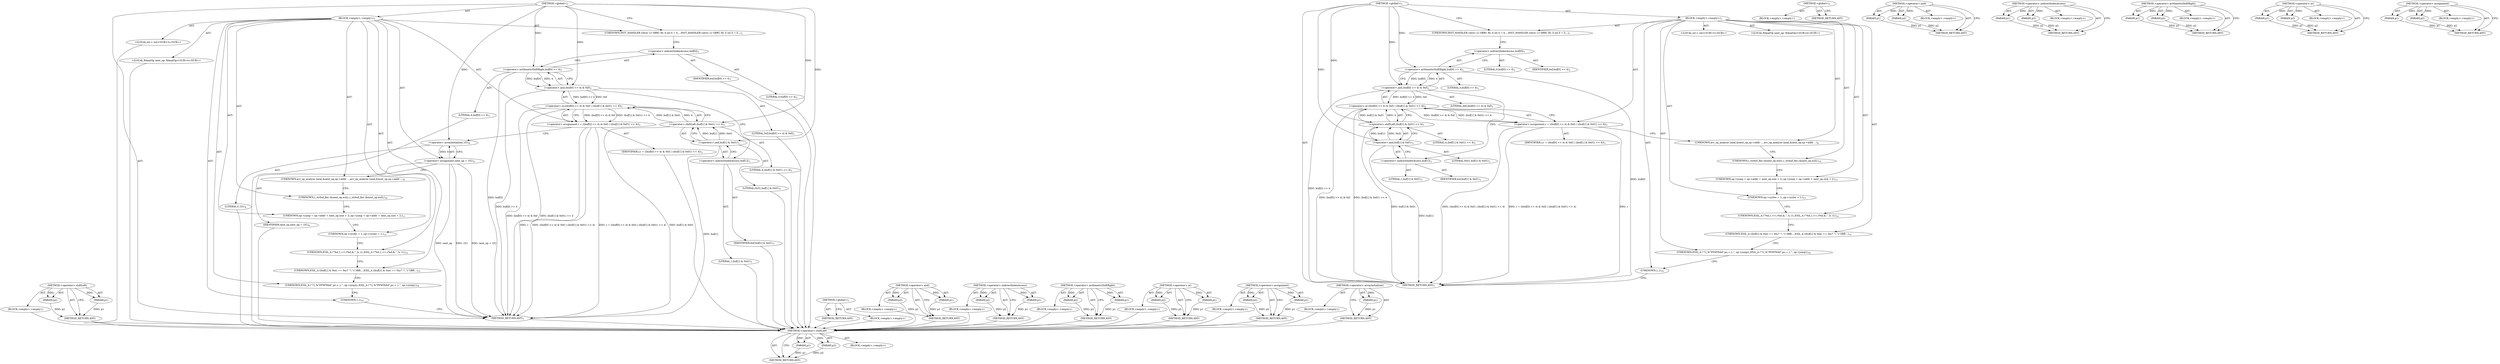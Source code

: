 digraph "&lt;operator&gt;.arrayInitializer" {
vulnerable_76 [label=<(METHOD,&lt;operator&gt;.shiftLeft)>];
vulnerable_77 [label=<(PARAM,p1)>];
vulnerable_78 [label=<(PARAM,p2)>];
vulnerable_79 [label=<(BLOCK,&lt;empty&gt;,&lt;empty&gt;)>];
vulnerable_80 [label=<(METHOD_RETURN,ANY)>];
vulnerable_6 [label=<(METHOD,&lt;global&gt;)<SUB>1</SUB>>];
vulnerable_7 [label=<(BLOCK,&lt;empty&gt;,&lt;empty&gt;)<SUB>1</SUB>>];
vulnerable_8 [label=<(UNKNOWN,INST_HANDLER (sbrx) {	// SBRC Rr, b
 	int b = b...,INST_HANDLER (sbrx) {	// SBRC Rr, b
 	int b = b...)<SUB>1</SUB>>];
vulnerable_9 [label="<(LOCAL,int r: int)<SUB>3</SUB>>"];
vulnerable_10 [label=<(&lt;operator&gt;.assignment,r = ((buf[0] &gt;&gt; 4) &amp; 0xf) | ((buf[1] &amp; 0x01) &lt;&lt; 4))<SUB>3</SUB>>];
vulnerable_11 [label=<(IDENTIFIER,r,r = ((buf[0] &gt;&gt; 4) &amp; 0xf) | ((buf[1] &amp; 0x01) &lt;&lt; 4))<SUB>3</SUB>>];
vulnerable_12 [label=<(&lt;operator&gt;.or,((buf[0] &gt;&gt; 4) &amp; 0xf) | ((buf[1] &amp; 0x01) &lt;&lt; 4))<SUB>3</SUB>>];
vulnerable_13 [label=<(&lt;operator&gt;.and,(buf[0] &gt;&gt; 4) &amp; 0xf)<SUB>3</SUB>>];
vulnerable_14 [label=<(&lt;operator&gt;.arithmeticShiftRight,buf[0] &gt;&gt; 4)<SUB>3</SUB>>];
vulnerable_15 [label=<(&lt;operator&gt;.indirectIndexAccess,buf[0])<SUB>3</SUB>>];
vulnerable_16 [label=<(IDENTIFIER,buf,buf[0] &gt;&gt; 4)<SUB>3</SUB>>];
vulnerable_17 [label=<(LITERAL,0,buf[0] &gt;&gt; 4)<SUB>3</SUB>>];
vulnerable_18 [label=<(LITERAL,4,buf[0] &gt;&gt; 4)<SUB>3</SUB>>];
vulnerable_19 [label=<(LITERAL,0xf,(buf[0] &gt;&gt; 4) &amp; 0xf)<SUB>3</SUB>>];
vulnerable_20 [label=<(&lt;operator&gt;.shiftLeft,(buf[1] &amp; 0x01) &lt;&lt; 4)<SUB>3</SUB>>];
vulnerable_21 [label=<(&lt;operator&gt;.and,buf[1] &amp; 0x01)<SUB>3</SUB>>];
vulnerable_22 [label=<(&lt;operator&gt;.indirectIndexAccess,buf[1])<SUB>3</SUB>>];
vulnerable_23 [label=<(IDENTIFIER,buf,buf[1] &amp; 0x01)<SUB>3</SUB>>];
vulnerable_24 [label=<(LITERAL,1,buf[1] &amp; 0x01)<SUB>3</SUB>>];
vulnerable_25 [label=<(LITERAL,0x01,buf[1] &amp; 0x01)<SUB>3</SUB>>];
vulnerable_26 [label=<(LITERAL,4,(buf[1] &amp; 0x01) &lt;&lt; 4)<SUB>3</SUB>>];
vulnerable_27 [label="<(LOCAL,RAnalOp next_op: RAnalOp)<SUB>4</SUB>>"];
vulnerable_28 [label=<(UNKNOWN,avr_op_analyze (anal,
			&amp;next_op,
			op-&gt;addr ...,avr_op_analyze (anal,
			&amp;next_op,
			op-&gt;addr ...)<SUB>6</SUB>>];
vulnerable_29 [label=<(UNKNOWN,r_strbuf_fini (&amp;next_op.esil);,r_strbuf_fini (&amp;next_op.esil);)<SUB>10</SUB>>];
vulnerable_30 [label=<(UNKNOWN,op-&gt;jump = op-&gt;addr + next_op.size + 2;,op-&gt;jump = op-&gt;addr + next_op.size + 2;)<SUB>11</SUB>>];
vulnerable_31 [label=<(UNKNOWN,op-&gt;cycles = 1;,op-&gt;cycles = 1;)<SUB>13</SUB>>];
vulnerable_32 [label=<(UNKNOWN,ESIL_A (&quot;%d,1,&lt;&lt;,r%d,&amp;,&quot;, b, r);,ESIL_A (&quot;%d,1,&lt;&lt;,r%d,&amp;,&quot;, b, r);)<SUB>14</SUB>>];
vulnerable_33 [label=<(UNKNOWN,ESIL_A ((buf[1] &amp; 0xe) == 0xc
			? &quot;!,&quot;		// SBR...,ESIL_A ((buf[1] &amp; 0xe) == 0xc
			? &quot;!,&quot;		// SBR...)<SUB>15</SUB>>];
vulnerable_34 [label=<(UNKNOWN,ESIL_A (&quot;?{,%&quot;PFMT64d&quot;,pc,=,},&quot;, op-&gt;jump);,ESIL_A (&quot;?{,%&quot;PFMT64d&quot;,pc,=,},&quot;, op-&gt;jump);)<SUB>18</SUB>>];
vulnerable_35 [label=<(UNKNOWN,},})<SUB>19</SUB>>];
vulnerable_36 [label=<(METHOD_RETURN,ANY)<SUB>1</SUB>>];
vulnerable_45 [label=<(METHOD,&lt;global&gt;)<SUB>1</SUB>>];
vulnerable_46 [label=<(BLOCK,&lt;empty&gt;,&lt;empty&gt;)>];
vulnerable_47 [label=<(METHOD_RETURN,ANY)>];
vulnerable_61 [label=<(METHOD,&lt;operator&gt;.and)>];
vulnerable_62 [label=<(PARAM,p1)>];
vulnerable_63 [label=<(PARAM,p2)>];
vulnerable_64 [label=<(BLOCK,&lt;empty&gt;,&lt;empty&gt;)>];
vulnerable_65 [label=<(METHOD_RETURN,ANY)>];
vulnerable_71 [label=<(METHOD,&lt;operator&gt;.indirectIndexAccess)>];
vulnerable_72 [label=<(PARAM,p1)>];
vulnerable_73 [label=<(PARAM,p2)>];
vulnerable_74 [label=<(BLOCK,&lt;empty&gt;,&lt;empty&gt;)>];
vulnerable_75 [label=<(METHOD_RETURN,ANY)>];
vulnerable_66 [label=<(METHOD,&lt;operator&gt;.arithmeticShiftRight)>];
vulnerable_67 [label=<(PARAM,p1)>];
vulnerable_68 [label=<(PARAM,p2)>];
vulnerable_69 [label=<(BLOCK,&lt;empty&gt;,&lt;empty&gt;)>];
vulnerable_70 [label=<(METHOD_RETURN,ANY)>];
vulnerable_56 [label=<(METHOD,&lt;operator&gt;.or)>];
vulnerable_57 [label=<(PARAM,p1)>];
vulnerable_58 [label=<(PARAM,p2)>];
vulnerable_59 [label=<(BLOCK,&lt;empty&gt;,&lt;empty&gt;)>];
vulnerable_60 [label=<(METHOD_RETURN,ANY)>];
vulnerable_51 [label=<(METHOD,&lt;operator&gt;.assignment)>];
vulnerable_52 [label=<(PARAM,p1)>];
vulnerable_53 [label=<(PARAM,p2)>];
vulnerable_54 [label=<(BLOCK,&lt;empty&gt;,&lt;empty&gt;)>];
vulnerable_55 [label=<(METHOD_RETURN,ANY)>];
fixed_80 [label=<(METHOD,&lt;operator&gt;.shiftLeft)>];
fixed_81 [label=<(PARAM,p1)>];
fixed_82 [label=<(PARAM,p2)>];
fixed_83 [label=<(BLOCK,&lt;empty&gt;,&lt;empty&gt;)>];
fixed_84 [label=<(METHOD_RETURN,ANY)>];
fixed_6 [label=<(METHOD,&lt;global&gt;)<SUB>1</SUB>>];
fixed_7 [label=<(BLOCK,&lt;empty&gt;,&lt;empty&gt;)<SUB>1</SUB>>];
fixed_8 [label=<(UNKNOWN,INST_HANDLER (sbrx) {	// SBRC Rr, b
 	int b = b...,INST_HANDLER (sbrx) {	// SBRC Rr, b
 	int b = b...)<SUB>1</SUB>>];
fixed_9 [label="<(LOCAL,int r: int)<SUB>3</SUB>>"];
fixed_10 [label=<(&lt;operator&gt;.assignment,r = ((buf[0] &gt;&gt; 4) &amp; 0xf) | ((buf[1] &amp; 0x01) &lt;&lt; 4))<SUB>3</SUB>>];
fixed_11 [label=<(IDENTIFIER,r,r = ((buf[0] &gt;&gt; 4) &amp; 0xf) | ((buf[1] &amp; 0x01) &lt;&lt; 4))<SUB>3</SUB>>];
fixed_12 [label=<(&lt;operator&gt;.or,((buf[0] &gt;&gt; 4) &amp; 0xf) | ((buf[1] &amp; 0x01) &lt;&lt; 4))<SUB>3</SUB>>];
fixed_13 [label=<(&lt;operator&gt;.and,(buf[0] &gt;&gt; 4) &amp; 0xf)<SUB>3</SUB>>];
fixed_14 [label=<(&lt;operator&gt;.arithmeticShiftRight,buf[0] &gt;&gt; 4)<SUB>3</SUB>>];
fixed_15 [label=<(&lt;operator&gt;.indirectIndexAccess,buf[0])<SUB>3</SUB>>];
fixed_16 [label=<(IDENTIFIER,buf,buf[0] &gt;&gt; 4)<SUB>3</SUB>>];
fixed_17 [label=<(LITERAL,0,buf[0] &gt;&gt; 4)<SUB>3</SUB>>];
fixed_18 [label=<(LITERAL,4,buf[0] &gt;&gt; 4)<SUB>3</SUB>>];
fixed_19 [label=<(LITERAL,0xf,(buf[0] &gt;&gt; 4) &amp; 0xf)<SUB>3</SUB>>];
fixed_20 [label=<(&lt;operator&gt;.shiftLeft,(buf[1] &amp; 0x01) &lt;&lt; 4)<SUB>3</SUB>>];
fixed_21 [label=<(&lt;operator&gt;.and,buf[1] &amp; 0x01)<SUB>3</SUB>>];
fixed_22 [label=<(&lt;operator&gt;.indirectIndexAccess,buf[1])<SUB>3</SUB>>];
fixed_23 [label=<(IDENTIFIER,buf,buf[1] &amp; 0x01)<SUB>3</SUB>>];
fixed_24 [label=<(LITERAL,1,buf[1] &amp; 0x01)<SUB>3</SUB>>];
fixed_25 [label=<(LITERAL,0x01,buf[1] &amp; 0x01)<SUB>3</SUB>>];
fixed_26 [label=<(LITERAL,4,(buf[1] &amp; 0x01) &lt;&lt; 4)<SUB>3</SUB>>];
fixed_27 [label="<(LOCAL,RAnalOp next_op: RAnalOp)<SUB>4</SUB>>"];
fixed_28 [label=<(&lt;operator&gt;.assignment,next_op = {0})<SUB>4</SUB>>];
fixed_29 [label=<(IDENTIFIER,next_op,next_op = {0})<SUB>4</SUB>>];
fixed_30 [label=<(&lt;operator&gt;.arrayInitializer,{0})<SUB>4</SUB>>];
fixed_31 [label=<(LITERAL,0,{0})<SUB>4</SUB>>];
fixed_32 [label=<(UNKNOWN,avr_op_analyze (anal,
			&amp;next_op,
			op-&gt;addr ...,avr_op_analyze (anal,
			&amp;next_op,
			op-&gt;addr ...)<SUB>6</SUB>>];
fixed_33 [label=<(UNKNOWN,r_strbuf_fini (&amp;next_op.esil);,r_strbuf_fini (&amp;next_op.esil);)<SUB>10</SUB>>];
fixed_34 [label=<(UNKNOWN,op-&gt;jump = op-&gt;addr + next_op.size + 2;,op-&gt;jump = op-&gt;addr + next_op.size + 2;)<SUB>11</SUB>>];
fixed_35 [label=<(UNKNOWN,op-&gt;cycles = 1;,op-&gt;cycles = 1;)<SUB>13</SUB>>];
fixed_36 [label=<(UNKNOWN,ESIL_A (&quot;%d,1,&lt;&lt;,r%d,&amp;,&quot;, b, r);,ESIL_A (&quot;%d,1,&lt;&lt;,r%d,&amp;,&quot;, b, r);)<SUB>14</SUB>>];
fixed_37 [label=<(UNKNOWN,ESIL_A ((buf[1] &amp; 0xe) == 0xc
			? &quot;!,&quot;		// SBR...,ESIL_A ((buf[1] &amp; 0xe) == 0xc
			? &quot;!,&quot;		// SBR...)<SUB>15</SUB>>];
fixed_38 [label=<(UNKNOWN,ESIL_A (&quot;?{,%&quot;PFMT64d&quot;,pc,=,},&quot;, op-&gt;jump);,ESIL_A (&quot;?{,%&quot;PFMT64d&quot;,pc,=,},&quot;, op-&gt;jump);)<SUB>18</SUB>>];
fixed_39 [label=<(UNKNOWN,},})<SUB>19</SUB>>];
fixed_40 [label=<(METHOD_RETURN,ANY)<SUB>1</SUB>>];
fixed_49 [label=<(METHOD,&lt;global&gt;)<SUB>1</SUB>>];
fixed_50 [label=<(BLOCK,&lt;empty&gt;,&lt;empty&gt;)>];
fixed_51 [label=<(METHOD_RETURN,ANY)>];
fixed_65 [label=<(METHOD,&lt;operator&gt;.and)>];
fixed_66 [label=<(PARAM,p1)>];
fixed_67 [label=<(PARAM,p2)>];
fixed_68 [label=<(BLOCK,&lt;empty&gt;,&lt;empty&gt;)>];
fixed_69 [label=<(METHOD_RETURN,ANY)>];
fixed_75 [label=<(METHOD,&lt;operator&gt;.indirectIndexAccess)>];
fixed_76 [label=<(PARAM,p1)>];
fixed_77 [label=<(PARAM,p2)>];
fixed_78 [label=<(BLOCK,&lt;empty&gt;,&lt;empty&gt;)>];
fixed_79 [label=<(METHOD_RETURN,ANY)>];
fixed_70 [label=<(METHOD,&lt;operator&gt;.arithmeticShiftRight)>];
fixed_71 [label=<(PARAM,p1)>];
fixed_72 [label=<(PARAM,p2)>];
fixed_73 [label=<(BLOCK,&lt;empty&gt;,&lt;empty&gt;)>];
fixed_74 [label=<(METHOD_RETURN,ANY)>];
fixed_60 [label=<(METHOD,&lt;operator&gt;.or)>];
fixed_61 [label=<(PARAM,p1)>];
fixed_62 [label=<(PARAM,p2)>];
fixed_63 [label=<(BLOCK,&lt;empty&gt;,&lt;empty&gt;)>];
fixed_64 [label=<(METHOD_RETURN,ANY)>];
fixed_55 [label=<(METHOD,&lt;operator&gt;.assignment)>];
fixed_56 [label=<(PARAM,p1)>];
fixed_57 [label=<(PARAM,p2)>];
fixed_58 [label=<(BLOCK,&lt;empty&gt;,&lt;empty&gt;)>];
fixed_59 [label=<(METHOD_RETURN,ANY)>];
fixed_85 [label=<(METHOD,&lt;operator&gt;.arrayInitializer)>];
fixed_86 [label=<(PARAM,p1)>];
fixed_87 [label=<(BLOCK,&lt;empty&gt;,&lt;empty&gt;)>];
fixed_88 [label=<(METHOD_RETURN,ANY)>];
vulnerable_76 -> vulnerable_77  [key=0, label="AST: "];
vulnerable_76 -> vulnerable_77  [key=1, label="DDG: "];
vulnerable_76 -> vulnerable_79  [key=0, label="AST: "];
vulnerable_76 -> vulnerable_78  [key=0, label="AST: "];
vulnerable_76 -> vulnerable_78  [key=1, label="DDG: "];
vulnerable_76 -> vulnerable_80  [key=0, label="AST: "];
vulnerable_76 -> vulnerable_80  [key=1, label="CFG: "];
vulnerable_77 -> vulnerable_80  [key=0, label="DDG: p1"];
vulnerable_78 -> vulnerable_80  [key=0, label="DDG: p2"];
vulnerable_6 -> vulnerable_7  [key=0, label="AST: "];
vulnerable_6 -> vulnerable_36  [key=0, label="AST: "];
vulnerable_6 -> vulnerable_8  [key=0, label="CFG: "];
vulnerable_6 -> vulnerable_13  [key=0, label="DDG: "];
vulnerable_6 -> vulnerable_20  [key=0, label="DDG: "];
vulnerable_6 -> vulnerable_14  [key=0, label="DDG: "];
vulnerable_6 -> vulnerable_21  [key=0, label="DDG: "];
vulnerable_7 -> vulnerable_8  [key=0, label="AST: "];
vulnerable_7 -> vulnerable_9  [key=0, label="AST: "];
vulnerable_7 -> vulnerable_10  [key=0, label="AST: "];
vulnerable_7 -> vulnerable_27  [key=0, label="AST: "];
vulnerable_7 -> vulnerable_28  [key=0, label="AST: "];
vulnerable_7 -> vulnerable_29  [key=0, label="AST: "];
vulnerable_7 -> vulnerable_30  [key=0, label="AST: "];
vulnerable_7 -> vulnerable_31  [key=0, label="AST: "];
vulnerable_7 -> vulnerable_32  [key=0, label="AST: "];
vulnerable_7 -> vulnerable_33  [key=0, label="AST: "];
vulnerable_7 -> vulnerable_34  [key=0, label="AST: "];
vulnerable_7 -> vulnerable_35  [key=0, label="AST: "];
vulnerable_8 -> vulnerable_15  [key=0, label="CFG: "];
vulnerable_10 -> vulnerable_11  [key=0, label="AST: "];
vulnerable_10 -> vulnerable_12  [key=0, label="AST: "];
vulnerable_10 -> vulnerable_28  [key=0, label="CFG: "];
vulnerable_10 -> vulnerable_36  [key=0, label="DDG: r"];
vulnerable_10 -> vulnerable_36  [key=1, label="DDG: ((buf[0] &gt;&gt; 4) &amp; 0xf) | ((buf[1] &amp; 0x01) &lt;&lt; 4)"];
vulnerable_10 -> vulnerable_36  [key=2, label="DDG: r = ((buf[0] &gt;&gt; 4) &amp; 0xf) | ((buf[1] &amp; 0x01) &lt;&lt; 4)"];
vulnerable_12 -> vulnerable_13  [key=0, label="AST: "];
vulnerable_12 -> vulnerable_20  [key=0, label="AST: "];
vulnerable_12 -> vulnerable_10  [key=0, label="CFG: "];
vulnerable_12 -> vulnerable_10  [key=1, label="DDG: (buf[0] &gt;&gt; 4) &amp; 0xf"];
vulnerable_12 -> vulnerable_10  [key=2, label="DDG: (buf[1] &amp; 0x01) &lt;&lt; 4"];
vulnerable_12 -> vulnerable_36  [key=0, label="DDG: (buf[0] &gt;&gt; 4) &amp; 0xf"];
vulnerable_12 -> vulnerable_36  [key=1, label="DDG: (buf[1] &amp; 0x01) &lt;&lt; 4"];
vulnerable_13 -> vulnerable_14  [key=0, label="AST: "];
vulnerable_13 -> vulnerable_19  [key=0, label="AST: "];
vulnerable_13 -> vulnerable_22  [key=0, label="CFG: "];
vulnerable_13 -> vulnerable_36  [key=0, label="DDG: buf[0] &gt;&gt; 4"];
vulnerable_13 -> vulnerable_12  [key=0, label="DDG: buf[0] &gt;&gt; 4"];
vulnerable_13 -> vulnerable_12  [key=1, label="DDG: 0xf"];
vulnerable_14 -> vulnerable_15  [key=0, label="AST: "];
vulnerable_14 -> vulnerable_18  [key=0, label="AST: "];
vulnerable_14 -> vulnerable_13  [key=0, label="CFG: "];
vulnerable_14 -> vulnerable_13  [key=1, label="DDG: buf[0]"];
vulnerable_14 -> vulnerable_13  [key=2, label="DDG: 4"];
vulnerable_14 -> vulnerable_36  [key=0, label="DDG: buf[0]"];
vulnerable_15 -> vulnerable_16  [key=0, label="AST: "];
vulnerable_15 -> vulnerable_17  [key=0, label="AST: "];
vulnerable_15 -> vulnerable_14  [key=0, label="CFG: "];
vulnerable_20 -> vulnerable_21  [key=0, label="AST: "];
vulnerable_20 -> vulnerable_26  [key=0, label="AST: "];
vulnerable_20 -> vulnerable_12  [key=0, label="CFG: "];
vulnerable_20 -> vulnerable_12  [key=1, label="DDG: buf[1] &amp; 0x01"];
vulnerable_20 -> vulnerable_12  [key=2, label="DDG: 4"];
vulnerable_20 -> vulnerable_36  [key=0, label="DDG: buf[1] &amp; 0x01"];
vulnerable_21 -> vulnerable_22  [key=0, label="AST: "];
vulnerable_21 -> vulnerable_25  [key=0, label="AST: "];
vulnerable_21 -> vulnerable_20  [key=0, label="CFG: "];
vulnerable_21 -> vulnerable_20  [key=1, label="DDG: buf[1]"];
vulnerable_21 -> vulnerable_20  [key=2, label="DDG: 0x01"];
vulnerable_21 -> vulnerable_36  [key=0, label="DDG: buf[1]"];
vulnerable_22 -> vulnerable_23  [key=0, label="AST: "];
vulnerable_22 -> vulnerable_24  [key=0, label="AST: "];
vulnerable_22 -> vulnerable_21  [key=0, label="CFG: "];
vulnerable_28 -> vulnerable_29  [key=0, label="CFG: "];
vulnerable_29 -> vulnerable_30  [key=0, label="CFG: "];
vulnerable_30 -> vulnerable_31  [key=0, label="CFG: "];
vulnerable_31 -> vulnerable_32  [key=0, label="CFG: "];
vulnerable_32 -> vulnerable_33  [key=0, label="CFG: "];
vulnerable_33 -> vulnerable_34  [key=0, label="CFG: "];
vulnerable_34 -> vulnerable_35  [key=0, label="CFG: "];
vulnerable_35 -> vulnerable_36  [key=0, label="CFG: "];
vulnerable_45 -> vulnerable_46  [key=0, label="AST: "];
vulnerable_45 -> vulnerable_47  [key=0, label="AST: "];
vulnerable_45 -> vulnerable_47  [key=1, label="CFG: "];
vulnerable_61 -> vulnerable_62  [key=0, label="AST: "];
vulnerable_61 -> vulnerable_62  [key=1, label="DDG: "];
vulnerable_61 -> vulnerable_64  [key=0, label="AST: "];
vulnerable_61 -> vulnerable_63  [key=0, label="AST: "];
vulnerable_61 -> vulnerable_63  [key=1, label="DDG: "];
vulnerable_61 -> vulnerable_65  [key=0, label="AST: "];
vulnerable_61 -> vulnerable_65  [key=1, label="CFG: "];
vulnerable_62 -> vulnerable_65  [key=0, label="DDG: p1"];
vulnerable_63 -> vulnerable_65  [key=0, label="DDG: p2"];
vulnerable_71 -> vulnerable_72  [key=0, label="AST: "];
vulnerable_71 -> vulnerable_72  [key=1, label="DDG: "];
vulnerable_71 -> vulnerable_74  [key=0, label="AST: "];
vulnerable_71 -> vulnerable_73  [key=0, label="AST: "];
vulnerable_71 -> vulnerable_73  [key=1, label="DDG: "];
vulnerable_71 -> vulnerable_75  [key=0, label="AST: "];
vulnerable_71 -> vulnerable_75  [key=1, label="CFG: "];
vulnerable_72 -> vulnerable_75  [key=0, label="DDG: p1"];
vulnerable_73 -> vulnerable_75  [key=0, label="DDG: p2"];
vulnerable_66 -> vulnerable_67  [key=0, label="AST: "];
vulnerable_66 -> vulnerable_67  [key=1, label="DDG: "];
vulnerable_66 -> vulnerable_69  [key=0, label="AST: "];
vulnerable_66 -> vulnerable_68  [key=0, label="AST: "];
vulnerable_66 -> vulnerable_68  [key=1, label="DDG: "];
vulnerable_66 -> vulnerable_70  [key=0, label="AST: "];
vulnerable_66 -> vulnerable_70  [key=1, label="CFG: "];
vulnerable_67 -> vulnerable_70  [key=0, label="DDG: p1"];
vulnerable_68 -> vulnerable_70  [key=0, label="DDG: p2"];
vulnerable_56 -> vulnerable_57  [key=0, label="AST: "];
vulnerable_56 -> vulnerable_57  [key=1, label="DDG: "];
vulnerable_56 -> vulnerable_59  [key=0, label="AST: "];
vulnerable_56 -> vulnerable_58  [key=0, label="AST: "];
vulnerable_56 -> vulnerable_58  [key=1, label="DDG: "];
vulnerable_56 -> vulnerable_60  [key=0, label="AST: "];
vulnerable_56 -> vulnerable_60  [key=1, label="CFG: "];
vulnerable_57 -> vulnerable_60  [key=0, label="DDG: p1"];
vulnerable_58 -> vulnerable_60  [key=0, label="DDG: p2"];
vulnerable_51 -> vulnerable_52  [key=0, label="AST: "];
vulnerable_51 -> vulnerable_52  [key=1, label="DDG: "];
vulnerable_51 -> vulnerable_54  [key=0, label="AST: "];
vulnerable_51 -> vulnerable_53  [key=0, label="AST: "];
vulnerable_51 -> vulnerable_53  [key=1, label="DDG: "];
vulnerable_51 -> vulnerable_55  [key=0, label="AST: "];
vulnerable_51 -> vulnerable_55  [key=1, label="CFG: "];
vulnerable_52 -> vulnerable_55  [key=0, label="DDG: p1"];
vulnerable_53 -> vulnerable_55  [key=0, label="DDG: p2"];
fixed_80 -> fixed_81  [key=0, label="AST: "];
fixed_80 -> fixed_81  [key=1, label="DDG: "];
fixed_80 -> fixed_83  [key=0, label="AST: "];
fixed_80 -> fixed_82  [key=0, label="AST: "];
fixed_80 -> fixed_82  [key=1, label="DDG: "];
fixed_80 -> fixed_84  [key=0, label="AST: "];
fixed_80 -> fixed_84  [key=1, label="CFG: "];
fixed_81 -> fixed_84  [key=0, label="DDG: p1"];
fixed_82 -> fixed_84  [key=0, label="DDG: p2"];
fixed_83 -> vulnerable_76  [key=0];
fixed_84 -> vulnerable_76  [key=0];
fixed_6 -> fixed_7  [key=0, label="AST: "];
fixed_6 -> fixed_40  [key=0, label="AST: "];
fixed_6 -> fixed_8  [key=0, label="CFG: "];
fixed_6 -> fixed_30  [key=0, label="DDG: "];
fixed_6 -> fixed_13  [key=0, label="DDG: "];
fixed_6 -> fixed_20  [key=0, label="DDG: "];
fixed_6 -> fixed_14  [key=0, label="DDG: "];
fixed_6 -> fixed_21  [key=0, label="DDG: "];
fixed_7 -> fixed_8  [key=0, label="AST: "];
fixed_7 -> fixed_9  [key=0, label="AST: "];
fixed_7 -> fixed_10  [key=0, label="AST: "];
fixed_7 -> fixed_27  [key=0, label="AST: "];
fixed_7 -> fixed_28  [key=0, label="AST: "];
fixed_7 -> fixed_32  [key=0, label="AST: "];
fixed_7 -> fixed_33  [key=0, label="AST: "];
fixed_7 -> fixed_34  [key=0, label="AST: "];
fixed_7 -> fixed_35  [key=0, label="AST: "];
fixed_7 -> fixed_36  [key=0, label="AST: "];
fixed_7 -> fixed_37  [key=0, label="AST: "];
fixed_7 -> fixed_38  [key=0, label="AST: "];
fixed_7 -> fixed_39  [key=0, label="AST: "];
fixed_8 -> fixed_15  [key=0, label="CFG: "];
fixed_9 -> vulnerable_76  [key=0];
fixed_10 -> fixed_11  [key=0, label="AST: "];
fixed_10 -> fixed_12  [key=0, label="AST: "];
fixed_10 -> fixed_30  [key=0, label="CFG: "];
fixed_10 -> fixed_40  [key=0, label="DDG: r"];
fixed_10 -> fixed_40  [key=1, label="DDG: ((buf[0] &gt;&gt; 4) &amp; 0xf) | ((buf[1] &amp; 0x01) &lt;&lt; 4)"];
fixed_10 -> fixed_40  [key=2, label="DDG: r = ((buf[0] &gt;&gt; 4) &amp; 0xf) | ((buf[1] &amp; 0x01) &lt;&lt; 4)"];
fixed_11 -> vulnerable_76  [key=0];
fixed_12 -> fixed_13  [key=0, label="AST: "];
fixed_12 -> fixed_20  [key=0, label="AST: "];
fixed_12 -> fixed_10  [key=0, label="CFG: "];
fixed_12 -> fixed_10  [key=1, label="DDG: (buf[0] &gt;&gt; 4) &amp; 0xf"];
fixed_12 -> fixed_10  [key=2, label="DDG: (buf[1] &amp; 0x01) &lt;&lt; 4"];
fixed_12 -> fixed_40  [key=0, label="DDG: (buf[0] &gt;&gt; 4) &amp; 0xf"];
fixed_12 -> fixed_40  [key=1, label="DDG: (buf[1] &amp; 0x01) &lt;&lt; 4"];
fixed_13 -> fixed_14  [key=0, label="AST: "];
fixed_13 -> fixed_19  [key=0, label="AST: "];
fixed_13 -> fixed_22  [key=0, label="CFG: "];
fixed_13 -> fixed_40  [key=0, label="DDG: buf[0] &gt;&gt; 4"];
fixed_13 -> fixed_12  [key=0, label="DDG: buf[0] &gt;&gt; 4"];
fixed_13 -> fixed_12  [key=1, label="DDG: 0xf"];
fixed_14 -> fixed_15  [key=0, label="AST: "];
fixed_14 -> fixed_18  [key=0, label="AST: "];
fixed_14 -> fixed_13  [key=0, label="CFG: "];
fixed_14 -> fixed_13  [key=1, label="DDG: buf[0]"];
fixed_14 -> fixed_13  [key=2, label="DDG: 4"];
fixed_14 -> fixed_40  [key=0, label="DDG: buf[0]"];
fixed_15 -> fixed_16  [key=0, label="AST: "];
fixed_15 -> fixed_17  [key=0, label="AST: "];
fixed_15 -> fixed_14  [key=0, label="CFG: "];
fixed_16 -> vulnerable_76  [key=0];
fixed_17 -> vulnerable_76  [key=0];
fixed_18 -> vulnerable_76  [key=0];
fixed_19 -> vulnerable_76  [key=0];
fixed_20 -> fixed_21  [key=0, label="AST: "];
fixed_20 -> fixed_26  [key=0, label="AST: "];
fixed_20 -> fixed_12  [key=0, label="CFG: "];
fixed_20 -> fixed_12  [key=1, label="DDG: buf[1] &amp; 0x01"];
fixed_20 -> fixed_12  [key=2, label="DDG: 4"];
fixed_20 -> fixed_40  [key=0, label="DDG: buf[1] &amp; 0x01"];
fixed_21 -> fixed_22  [key=0, label="AST: "];
fixed_21 -> fixed_25  [key=0, label="AST: "];
fixed_21 -> fixed_20  [key=0, label="CFG: "];
fixed_21 -> fixed_20  [key=1, label="DDG: buf[1]"];
fixed_21 -> fixed_20  [key=2, label="DDG: 0x01"];
fixed_21 -> fixed_40  [key=0, label="DDG: buf[1]"];
fixed_22 -> fixed_23  [key=0, label="AST: "];
fixed_22 -> fixed_24  [key=0, label="AST: "];
fixed_22 -> fixed_21  [key=0, label="CFG: "];
fixed_23 -> vulnerable_76  [key=0];
fixed_24 -> vulnerable_76  [key=0];
fixed_25 -> vulnerable_76  [key=0];
fixed_26 -> vulnerable_76  [key=0];
fixed_27 -> vulnerable_76  [key=0];
fixed_28 -> fixed_29  [key=0, label="AST: "];
fixed_28 -> fixed_30  [key=0, label="AST: "];
fixed_28 -> fixed_32  [key=0, label="CFG: "];
fixed_28 -> fixed_40  [key=0, label="DDG: next_op"];
fixed_28 -> fixed_40  [key=1, label="DDG: {0}"];
fixed_28 -> fixed_40  [key=2, label="DDG: next_op = {0}"];
fixed_29 -> vulnerable_76  [key=0];
fixed_30 -> fixed_31  [key=0, label="AST: "];
fixed_30 -> fixed_28  [key=0, label="CFG: "];
fixed_30 -> fixed_28  [key=1, label="DDG: 0"];
fixed_31 -> vulnerable_76  [key=0];
fixed_32 -> fixed_33  [key=0, label="CFG: "];
fixed_33 -> fixed_34  [key=0, label="CFG: "];
fixed_34 -> fixed_35  [key=0, label="CFG: "];
fixed_35 -> fixed_36  [key=0, label="CFG: "];
fixed_36 -> fixed_37  [key=0, label="CFG: "];
fixed_37 -> fixed_38  [key=0, label="CFG: "];
fixed_38 -> fixed_39  [key=0, label="CFG: "];
fixed_39 -> fixed_40  [key=0, label="CFG: "];
fixed_40 -> vulnerable_76  [key=0];
fixed_49 -> fixed_50  [key=0, label="AST: "];
fixed_49 -> fixed_51  [key=0, label="AST: "];
fixed_49 -> fixed_51  [key=1, label="CFG: "];
fixed_50 -> vulnerable_76  [key=0];
fixed_51 -> vulnerable_76  [key=0];
fixed_65 -> fixed_66  [key=0, label="AST: "];
fixed_65 -> fixed_66  [key=1, label="DDG: "];
fixed_65 -> fixed_68  [key=0, label="AST: "];
fixed_65 -> fixed_67  [key=0, label="AST: "];
fixed_65 -> fixed_67  [key=1, label="DDG: "];
fixed_65 -> fixed_69  [key=0, label="AST: "];
fixed_65 -> fixed_69  [key=1, label="CFG: "];
fixed_66 -> fixed_69  [key=0, label="DDG: p1"];
fixed_67 -> fixed_69  [key=0, label="DDG: p2"];
fixed_68 -> vulnerable_76  [key=0];
fixed_69 -> vulnerable_76  [key=0];
fixed_75 -> fixed_76  [key=0, label="AST: "];
fixed_75 -> fixed_76  [key=1, label="DDG: "];
fixed_75 -> fixed_78  [key=0, label="AST: "];
fixed_75 -> fixed_77  [key=0, label="AST: "];
fixed_75 -> fixed_77  [key=1, label="DDG: "];
fixed_75 -> fixed_79  [key=0, label="AST: "];
fixed_75 -> fixed_79  [key=1, label="CFG: "];
fixed_76 -> fixed_79  [key=0, label="DDG: p1"];
fixed_77 -> fixed_79  [key=0, label="DDG: p2"];
fixed_78 -> vulnerable_76  [key=0];
fixed_79 -> vulnerable_76  [key=0];
fixed_70 -> fixed_71  [key=0, label="AST: "];
fixed_70 -> fixed_71  [key=1, label="DDG: "];
fixed_70 -> fixed_73  [key=0, label="AST: "];
fixed_70 -> fixed_72  [key=0, label="AST: "];
fixed_70 -> fixed_72  [key=1, label="DDG: "];
fixed_70 -> fixed_74  [key=0, label="AST: "];
fixed_70 -> fixed_74  [key=1, label="CFG: "];
fixed_71 -> fixed_74  [key=0, label="DDG: p1"];
fixed_72 -> fixed_74  [key=0, label="DDG: p2"];
fixed_73 -> vulnerable_76  [key=0];
fixed_74 -> vulnerable_76  [key=0];
fixed_60 -> fixed_61  [key=0, label="AST: "];
fixed_60 -> fixed_61  [key=1, label="DDG: "];
fixed_60 -> fixed_63  [key=0, label="AST: "];
fixed_60 -> fixed_62  [key=0, label="AST: "];
fixed_60 -> fixed_62  [key=1, label="DDG: "];
fixed_60 -> fixed_64  [key=0, label="AST: "];
fixed_60 -> fixed_64  [key=1, label="CFG: "];
fixed_61 -> fixed_64  [key=0, label="DDG: p1"];
fixed_62 -> fixed_64  [key=0, label="DDG: p2"];
fixed_63 -> vulnerable_76  [key=0];
fixed_64 -> vulnerable_76  [key=0];
fixed_55 -> fixed_56  [key=0, label="AST: "];
fixed_55 -> fixed_56  [key=1, label="DDG: "];
fixed_55 -> fixed_58  [key=0, label="AST: "];
fixed_55 -> fixed_57  [key=0, label="AST: "];
fixed_55 -> fixed_57  [key=1, label="DDG: "];
fixed_55 -> fixed_59  [key=0, label="AST: "];
fixed_55 -> fixed_59  [key=1, label="CFG: "];
fixed_56 -> fixed_59  [key=0, label="DDG: p1"];
fixed_57 -> fixed_59  [key=0, label="DDG: p2"];
fixed_58 -> vulnerable_76  [key=0];
fixed_59 -> vulnerable_76  [key=0];
fixed_85 -> fixed_86  [key=0, label="AST: "];
fixed_85 -> fixed_86  [key=1, label="DDG: "];
fixed_85 -> fixed_87  [key=0, label="AST: "];
fixed_85 -> fixed_88  [key=0, label="AST: "];
fixed_85 -> fixed_88  [key=1, label="CFG: "];
fixed_86 -> fixed_88  [key=0, label="DDG: p1"];
fixed_87 -> vulnerable_76  [key=0];
fixed_88 -> vulnerable_76  [key=0];
}
